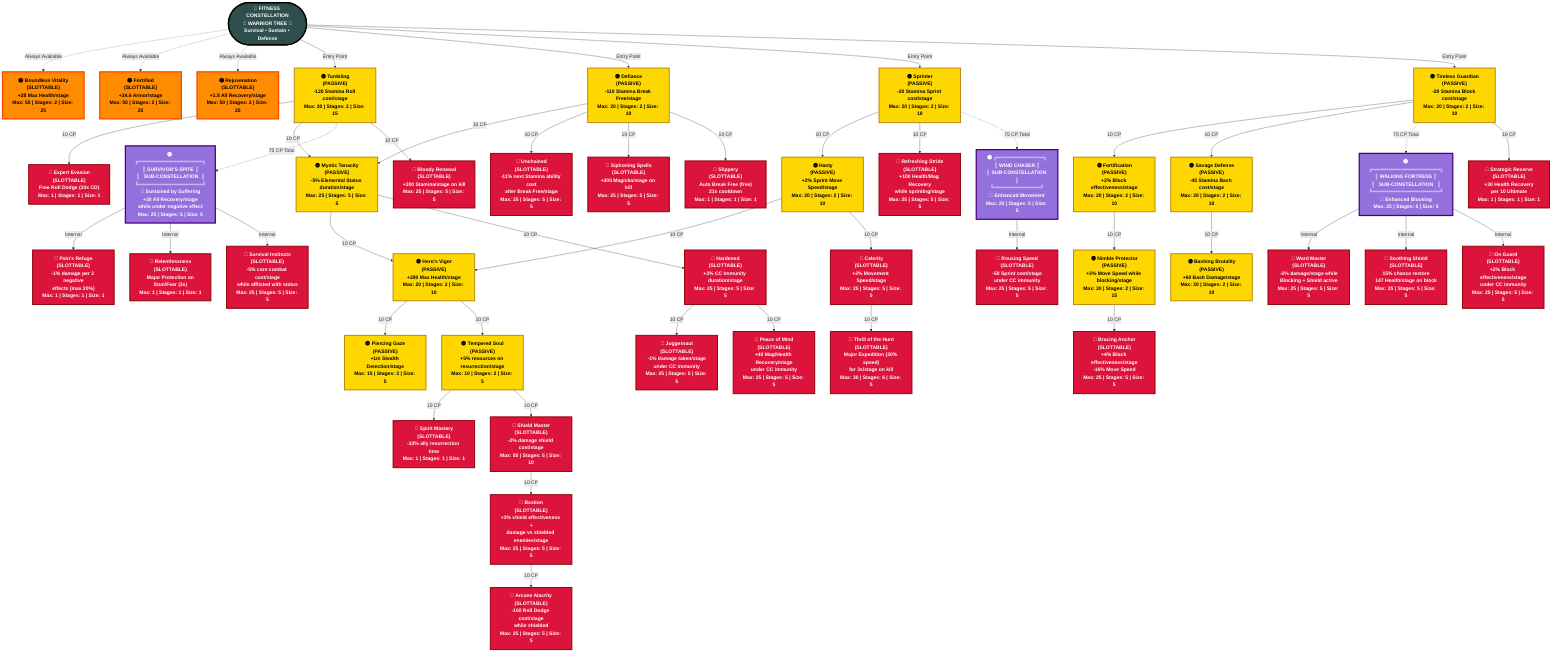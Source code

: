 graph TB
    %% ===== ESO FITNESS CHAMPION POINTS TREE =====
    %% Production Grade Visual Diagram
    %% Based on comprehensive data and visual standards
    
    %% ===== LEGEND =====
    %% 🟡 Yellow = Passive (always active)
    %% 🔴 Red = Slottable (must be equipped in Champion Bar) 
    %% 🟠 Orange = Independent (no prerequisites)
    %% 🟣 Purple = Sub-Constellation
    
    Start([🏃 FITNESS CONSTELLATION<br/>🔴 WARRIOR TREE 🔴<br/>Survival • Sustain • Defense])
    
    %% ===== INDEPENDENT STARTING NODES =====
    Start -.->|Always Available| BV["🟠 Boundless Vitality<br/>(SLOTTABLE)<br/>+28 Max Health/stage<br/>Max: 50 | Stages: 2 | Size: 25"]
    Start -.->|Always Available| Fort["🟠 Fortified<br/>(SLOTTABLE)<br/>+34.6 Armor/stage<br/>Max: 50 | Stages: 2 | Size: 25"]  
    Start -.->|Always Available| Rejuv["🟠 Rejuvenation<br/>(SLOTTABLE)<br/>+1.8 All Recovery/stage<br/>Max: 50 | Stages: 2 | Size: 25"]
    
    %% ===== LEFT BRANCH - DODGE & BREAK FREE =====
    Start -->|Entry Point| Tumble["🟡 Tumbling<br/>(PASSIVE)<br/>-120 Stamina Roll cost/stage<br/>Max: 30 | Stages: 2 | Size: 15"]
    Start -->|Entry Point| Def["🟡 Defiance<br/>(PASSIVE)<br/>-110 Stamina Break Free/stage<br/>Max: 20 | Stages: 2 | Size: 10"]
    Start -->|Entry Point| Sprint["🟡 Sprinter<br/>(PASSIVE)<br/>-20 Stamina Sprint cost/stage<br/>Max: 20 | Stages: 2 | Size: 10"]
    
    Tumble -->|10 CP| ExpertEvade["🔴 Expert Evasion<br/>(SLOTTABLE)<br/>Free Roll Dodge (30s CD)<br/>Max: 1 | Stages: 1 | Size: 1"]
    
    Tumble -->|10 CP| MysticTen["🟡 Mystic Tenacity<br/>(PASSIVE)<br/>-5% Elemental Status duration/stage<br/>Max: 25 | Stages: 5 | Size: 5"]
    
    Def -->|10 CP| MysticTen
    
    MysticTen -->|10 CP| HeroVig["🟡 Hero's Vigor<br/>(PASSIVE)<br/>+280 Max Health/stage<br/>Max: 20 | Stages: 2 | Size: 10"]
    
    HeroVig -->|10 CP| PierceGaze["🟡 Piercing Gaze<br/>(PASSIVE)<br/>+1m Stealth Detection/stage<br/>Max: 15 | Stages: 3 | Size: 5"]
    
    HeroVig -->|10 CP| Tempered["🟡 Tempered Soul<br/>(PASSIVE)<br/>+5% resources on resurrection/stage<br/>Max: 10 | Stages: 2 | Size: 5"]
    
    Tempered -->|10 CP| SpiritMast["🔴 Spirit Mastery<br/>(SLOTTABLE)<br/>-33% ally resurrection time<br/>Max: 1 | Stages: 1 | Size: 1"]
    
    Def -->|10 CP| Unchained["🔴 Unchained<br/>(SLOTTABLE)<br/>-11% next Stamina ability cost<br/>after Break Free/stage<br/>Max: 25 | Stages: 5 | Size: 5"]
    
    %% ===== CENTER-RIGHT BRANCH - BLOCKING =====
    Start -->|Entry Point| TireGuard["🟡 Tireless Guardian<br/>(PASSIVE)<br/>-20 Stamina Block cost/stage<br/>Max: 20 | Stages: 2 | Size: 10"]
    
    TireGuard -->|10 CP| Fortif["🟡 Fortification<br/>(PASSIVE)<br/>+2% Block effectiveness/stage<br/>Max: 20 | Stages: 2 | Size: 10"]
    
    Fortif -->|10 CP| NimbleProt["🟡 Nimble Protector<br/>(PASSIVE)<br/>+3% Move Speed while blocking/stage<br/>Max: 30 | Stages: 2 | Size: 15"]
    
    TireGuard -->|10 CP| SavageDef["🟡 Savage Defense<br/>(PASSIVE)<br/>-45 Stamina Bash cost/stage<br/>Max: 20 | Stages: 2 | Size: 10"]
    
    SavageDef -->|10 CP| BashBrut["🟡 Bashing Brutality<br/>(PASSIVE)<br/>+60 Bash Damage/stage<br/>Max: 20 | Stages: 2 | Size: 10"]
    
    NimbleProt -->|10 CP| BracingAnch["🔴 Bracing Anchor<br/>(SLOTTABLE)<br/>+4% Block effectiveness/stage<br/>-16% Move Speed<br/>Max: 25 | Stages: 5 | Size: 5"]
    
    %% ===== RIGHT BRANCH - SPRINT & MOVEMENT =====
    Sprint -->|10 CP| Hasty["🟡 Hasty<br/>(PASSIVE)<br/>+2% Sprint Move Speed/stage<br/>Max: 20 | Stages: 2 | Size: 10"]
    
    Hasty -->|10 CP| HeroVig
    
    Hasty -->|10 CP| Celer["🔴 Celerity<br/>(SLOTTABLE)<br/>+2% Movement Speed/stage<br/>Max: 25 | Stages: 5 | Size: 5"]
    
    Celer -->|10 CP| ThrillHunt["🔴 Thrill of the Hunt<br/>(SLOTTABLE)<br/>Major Expedition (30% speed)<br/>for 3s/stage on kill<br/>Max: 30 | Stages: 6 | Size: 5"]
    
    Sprint -->|10 CP| RefreshStride["🔴 Refreshing Stride<br/>(SLOTTABLE)<br/>+100 Health/Mag Recovery<br/>while sprinting/stage<br/>Max: 25 | Stages: 5 | Size: 5"]
    
    %% ===== SUB-CONSTELLATIONS =====
    Tumble -.->|75 CP Total| SurvSpite["🟣 ╔══════════════════╗<br/>║ SURVIVOR'S SPITE ║<br/>║   SUB-CONSTELLATION  ║<br/>╚══════════════════╝<br/>🔴 Sustained by Suffering<br/>+30 All Recovery/stage<br/>while under negative effect<br/>Max: 25 | Stages: 5 | Size: 5"]
    
    Sprint -.->|75 CP Total| WindChase["🟣 ╔═════════════╗<br/>║ WIND CHASER ║<br/>║ SUB-CONSTELLATION ║<br/>╚═════════════╝<br/>🔴 Enhanced Movement<br/>Max: 25 | Stages: 5 | Size: 5"]
    
    TireGuard -.->|75 CP Total| WalkFort["🟣 ╔═══════════════════╗<br/>║ WALKING FORTRESS ║<br/>║   SUB-CONSTELLATION   ║<br/>╚═══════════════════╝<br/>🔴 Enhanced Blocking<br/>Max: 25 | Stages: 5 | Size: 5"]
    
    %% ===== SUB-CONSTELLATION CONNECTIONS =====
    SurvSpite -->|Internal| PainsRef["🔴 Pain's Refuge<br/>(SLOTTABLE)<br/>-1% damage per 2 negative<br/>effects (max 20%)<br/>Max: 1 | Stages: 1 | Size: 1"]
    
    SurvSpite -->|Internal| Relent["🔴 Relentlessness<br/>(SLOTTABLE)<br/>Major Protection on<br/>Stun/Fear (3s)<br/>Max: 1 | Stages: 1 | Size: 1"]
    
    SurvSpite -->|Internal| SurvivalInst["🔴 Survival Instincts<br/>(SLOTTABLE)<br/>-5% core combat cost/stage<br/>while afflicted with status<br/>Max: 25 | Stages: 5 | Size: 5"]
    
    WindChase -->|Internal| RousSpeed["🔴 Rousing Speed<br/>(SLOTTABLE)<br/>-50 Sprint cost/stage<br/>under CC immunity<br/>Max: 25 | Stages: 5 | Size: 5"]
    
    WalkFort -->|Internal| WardMast["🔴 Ward Master<br/>(SLOTTABLE)<br/>-2% damage/stage while<br/>Blocking + Shield active<br/>Max: 25 | Stages: 5 | Size: 5"]
    
    WalkFort -->|Internal| SoothShield["🔴 Soothing Shield<br/>(SLOTTABLE)<br/>15% chance restore<br/>147 Health/stage on block<br/>Max: 25 | Stages: 5 | Size: 5"]
    
    WalkFort -->|Internal| OnGuard["🔴 On Guard<br/>(SLOTTABLE)<br/>+2% Block effectiveness/stage<br/>under CC immunity<br/>Max: 25 | Stages: 5 | Size: 5"]
    
    %% ===== ADVANCED UTILITY STARS =====
    Tempered -->|10 CP| ShieldMast["🔴 Shield Master<br/>(SLOTTABLE)<br/>-2% damage shield cost/stage<br/>Max: 50 | Stages: 5 | Size: 10"]
    
    ShieldMast -->|10 CP| Bastion["🔴 Bastion<br/>(SLOTTABLE)<br/>+3% shield effectiveness +<br/>damage vs shielded enemies/stage<br/>Max: 25 | Stages: 5 | Size: 5"]
    
    Bastion -->|10 CP| ArcaneAlac["🔴 Arcane Alacrity<br/>(SLOTTABLE)<br/>-160 Roll Dodge cost/stage<br/>while shielded<br/>Max: 25 | Stages: 5 | Size: 5"]
    
    %% ===== RESOURCE RECOVERY STARS =====
    Tumble -->|10 CP| BloodyRen["🔴 Bloody Renewal<br/>(SLOTTABLE)<br/>+300 Stamina/stage on kill<br/>Max: 25 | Stages: 5 | Size: 5"]
    
    Def -->|10 CP| SiphonSpell["🔴 Siphoning Spells<br/>(SLOTTABLE)<br/>+300 Magicka/stage on kill<br/>Max: 25 | Stages: 5 | Size: 5"]
    
    TireGuard -->|10 CP| StratReserve["🔴 Strategic Reserve<br/>(SLOTTABLE)<br/>+30 Health Recovery<br/>per 10 Ultimate<br/>Max: 1 | Stages: 1 | Size: 1"]
    
    %% ===== CROWD CONTROL UTILITY =====
    MysticTen -->|10 CP| Hardened["🔴 Hardened<br/>(SLOTTABLE)<br/>+3% CC Immunity duration/stage<br/>Max: 25 | Stages: 5 | Size: 5"]
    
    Hardened -->|10 CP| Jugger["🔴 Juggernaut<br/>(SLOTTABLE)<br/>-1% damage taken/stage<br/>under CC immunity<br/>Max: 25 | Stages: 5 | Size: 5"]
    
    Hardened -->|10 CP| PeaceMind["🔴 Peace of Mind<br/>(SLOTTABLE)<br/>+40 Mag/Health Recovery/stage<br/>under CC immunity<br/>Max: 25 | Stages: 5 | Size: 5"]
    
    Def -->|10 CP| Slippery["🔴 Slippery<br/>(SLOTTABLE)<br/>Auto Break Free (free)<br/>21s cooldown<br/>Max: 1 | Stages: 1 | Size: 1"]
    
    %% ===== PRODUCTION STYLING =====
    classDef passive fill:#FFD700,stroke:#B8860B,stroke-width:3px,color:#000,font-weight:bold
    classDef slottable fill:#DC143C,stroke:#8B0000,stroke-width:3px,color:#FFF,font-weight:bold
    classDef independent fill:#FF8C00,stroke:#FF4500,stroke-width:4px,color:#000,font-weight:bold
    classDef subTree fill:#9370DB,stroke:#4B0082,stroke-width:4px,color:#FFF,font-weight:bold
    classDef startNode fill:#2F4F4F,stroke:#000000,stroke-width:4px,color:#FFF,font-weight:bold
    
    class Start startNode
    class Tumble,Def,Sprint,TireGuard,MysticTen,HeroVig,PierceGaze,Fortif,NimbleProt,SavageDef,Hasty,Tempered,BashBrut passive
    class BV,Fort,Rejuv independent
    class ExpertEvade,SpiritMast,Unchained,BracingAnch,Celer,ThrillHunt,RefreshStride slottable
    class PainsRef,Relent,SurvivalInst,RousSpeed,WardMast,SoothShield,OnGuard slottable
    class ShieldMast,Bastion,ArcaneAlac,BloodyRen,SiphonSpell,StratReserve slottable
    class Hardened,Jugger,PeaceMind,Slippery slottable
    class SurvSpite,WindChase,WalkFort subTree